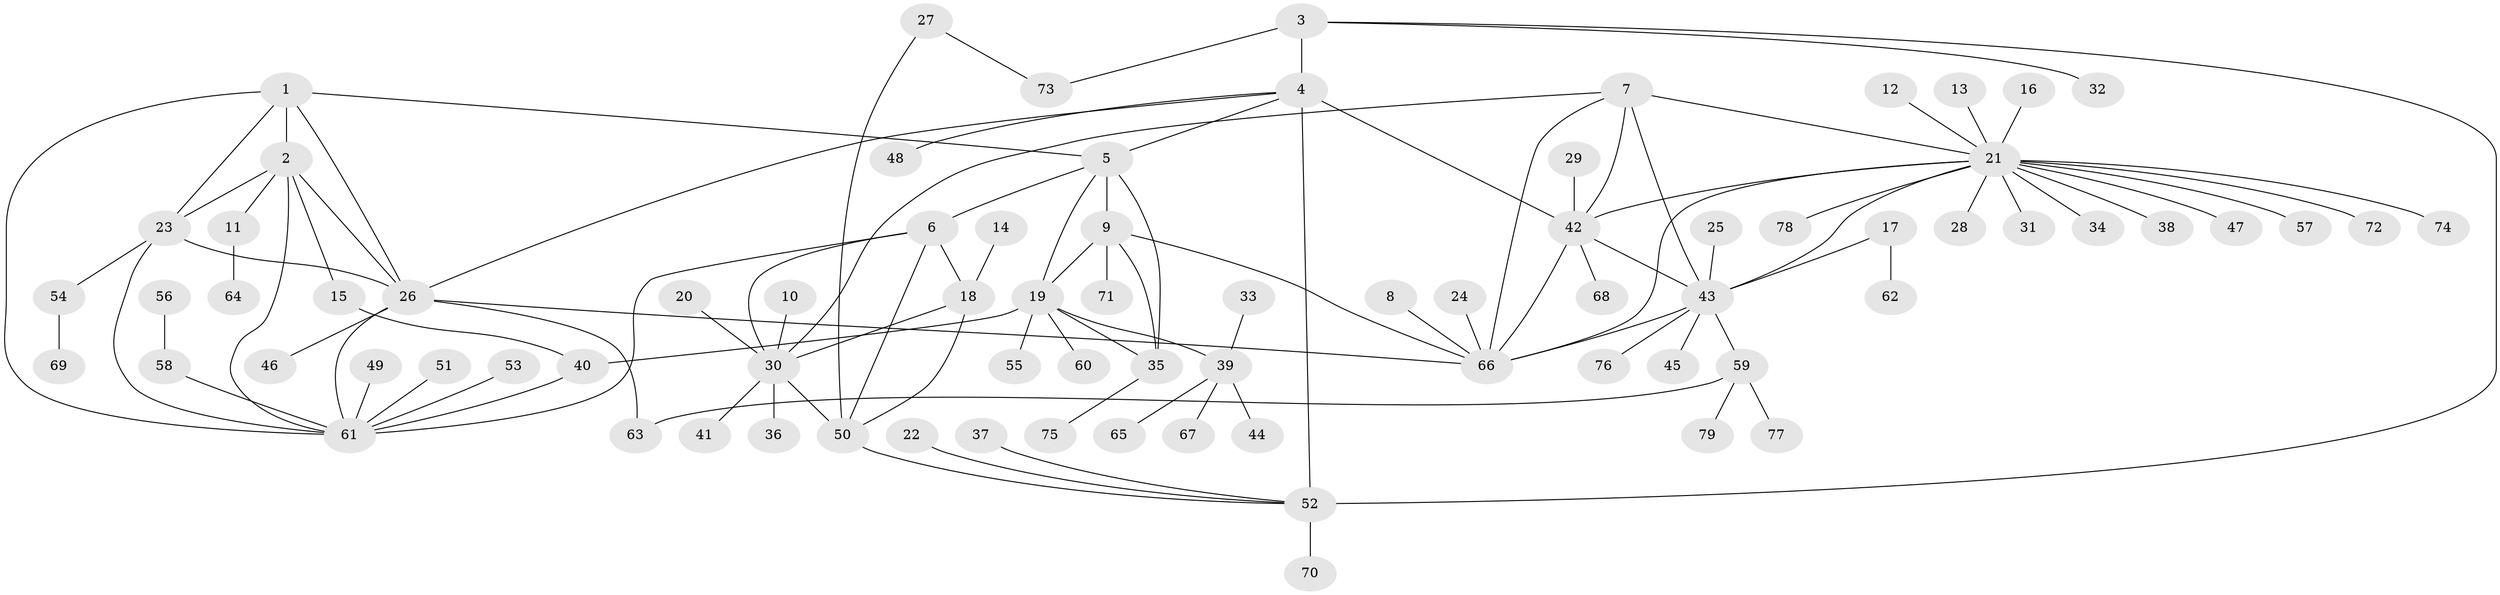 // original degree distribution, {6: 0.0625, 5: 0.05357142857142857, 9: 0.03571428571428571, 11: 0.008928571428571428, 4: 0.026785714285714284, 7: 0.026785714285714284, 10: 0.017857142857142856, 8: 0.008928571428571428, 17: 0.008928571428571428, 2: 0.15178571428571427, 1: 0.5714285714285714, 3: 0.026785714285714284}
// Generated by graph-tools (version 1.1) at 2025/37/03/04/25 23:37:41]
// undirected, 79 vertices, 107 edges
graph export_dot {
  node [color=gray90,style=filled];
  1;
  2;
  3;
  4;
  5;
  6;
  7;
  8;
  9;
  10;
  11;
  12;
  13;
  14;
  15;
  16;
  17;
  18;
  19;
  20;
  21;
  22;
  23;
  24;
  25;
  26;
  27;
  28;
  29;
  30;
  31;
  32;
  33;
  34;
  35;
  36;
  37;
  38;
  39;
  40;
  41;
  42;
  43;
  44;
  45;
  46;
  47;
  48;
  49;
  50;
  51;
  52;
  53;
  54;
  55;
  56;
  57;
  58;
  59;
  60;
  61;
  62;
  63;
  64;
  65;
  66;
  67;
  68;
  69;
  70;
  71;
  72;
  73;
  74;
  75;
  76;
  77;
  78;
  79;
  1 -- 2 [weight=1.0];
  1 -- 5 [weight=1.0];
  1 -- 23 [weight=1.0];
  1 -- 26 [weight=1.0];
  1 -- 61 [weight=1.0];
  2 -- 11 [weight=1.0];
  2 -- 15 [weight=1.0];
  2 -- 23 [weight=1.0];
  2 -- 26 [weight=1.0];
  2 -- 61 [weight=1.0];
  3 -- 4 [weight=4.0];
  3 -- 32 [weight=1.0];
  3 -- 52 [weight=2.0];
  3 -- 73 [weight=1.0];
  4 -- 5 [weight=1.0];
  4 -- 26 [weight=1.0];
  4 -- 42 [weight=1.0];
  4 -- 48 [weight=1.0];
  4 -- 52 [weight=2.0];
  5 -- 6 [weight=1.0];
  5 -- 9 [weight=2.0];
  5 -- 19 [weight=2.0];
  5 -- 35 [weight=2.0];
  6 -- 18 [weight=2.0];
  6 -- 30 [weight=2.0];
  6 -- 50 [weight=2.0];
  6 -- 61 [weight=1.0];
  7 -- 21 [weight=1.0];
  7 -- 30 [weight=1.0];
  7 -- 42 [weight=1.0];
  7 -- 43 [weight=1.0];
  7 -- 66 [weight=1.0];
  8 -- 66 [weight=1.0];
  9 -- 19 [weight=1.0];
  9 -- 35 [weight=1.0];
  9 -- 66 [weight=1.0];
  9 -- 71 [weight=1.0];
  10 -- 30 [weight=1.0];
  11 -- 64 [weight=1.0];
  12 -- 21 [weight=1.0];
  13 -- 21 [weight=1.0];
  14 -- 18 [weight=1.0];
  15 -- 40 [weight=2.0];
  16 -- 21 [weight=1.0];
  17 -- 43 [weight=1.0];
  17 -- 62 [weight=1.0];
  18 -- 30 [weight=1.0];
  18 -- 50 [weight=1.0];
  19 -- 35 [weight=1.0];
  19 -- 39 [weight=1.0];
  19 -- 40 [weight=1.0];
  19 -- 55 [weight=1.0];
  19 -- 60 [weight=1.0];
  20 -- 30 [weight=1.0];
  21 -- 28 [weight=1.0];
  21 -- 31 [weight=1.0];
  21 -- 34 [weight=1.0];
  21 -- 38 [weight=1.0];
  21 -- 42 [weight=1.0];
  21 -- 43 [weight=1.0];
  21 -- 47 [weight=1.0];
  21 -- 57 [weight=1.0];
  21 -- 66 [weight=1.0];
  21 -- 72 [weight=1.0];
  21 -- 74 [weight=1.0];
  21 -- 78 [weight=1.0];
  22 -- 52 [weight=1.0];
  23 -- 26 [weight=1.0];
  23 -- 54 [weight=1.0];
  23 -- 61 [weight=1.0];
  24 -- 66 [weight=1.0];
  25 -- 43 [weight=1.0];
  26 -- 46 [weight=1.0];
  26 -- 61 [weight=1.0];
  26 -- 63 [weight=1.0];
  26 -- 66 [weight=1.0];
  27 -- 50 [weight=1.0];
  27 -- 73 [weight=1.0];
  29 -- 42 [weight=1.0];
  30 -- 36 [weight=1.0];
  30 -- 41 [weight=1.0];
  30 -- 50 [weight=1.0];
  33 -- 39 [weight=1.0];
  35 -- 75 [weight=1.0];
  37 -- 52 [weight=1.0];
  39 -- 44 [weight=1.0];
  39 -- 65 [weight=1.0];
  39 -- 67 [weight=1.0];
  40 -- 61 [weight=1.0];
  42 -- 43 [weight=1.0];
  42 -- 66 [weight=1.0];
  42 -- 68 [weight=1.0];
  43 -- 45 [weight=1.0];
  43 -- 59 [weight=1.0];
  43 -- 66 [weight=1.0];
  43 -- 76 [weight=1.0];
  49 -- 61 [weight=1.0];
  50 -- 52 [weight=1.0];
  51 -- 61 [weight=1.0];
  52 -- 70 [weight=1.0];
  53 -- 61 [weight=1.0];
  54 -- 69 [weight=1.0];
  56 -- 58 [weight=1.0];
  58 -- 61 [weight=1.0];
  59 -- 63 [weight=1.0];
  59 -- 77 [weight=1.0];
  59 -- 79 [weight=1.0];
}
